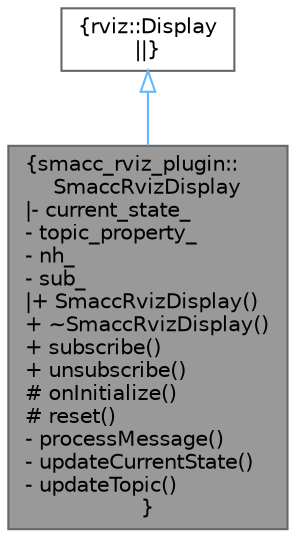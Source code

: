 digraph "smacc_rviz_plugin::SmaccRvizDisplay"
{
 // LATEX_PDF_SIZE
  bgcolor="transparent";
  edge [fontname=Helvetica,fontsize=10,labelfontname=Helvetica,labelfontsize=10];
  node [fontname=Helvetica,fontsize=10,shape=box,height=0.2,width=0.4];
  Node1 [label="{smacc_rviz_plugin::\lSmaccRvizDisplay\n|- current_state_\l- topic_property_\l- nh_\l- sub_\l|+ SmaccRvizDisplay()\l+ ~SmaccRvizDisplay()\l+ subscribe()\l+ unsubscribe()\l# onInitialize()\l# reset()\l- processMessage()\l- updateCurrentState()\l- updateTopic()\l}",height=0.2,width=0.4,color="gray40", fillcolor="grey60", style="filled", fontcolor="black",tooltip=" "];
  Node2 -> Node1 [dir="back",color="steelblue1",style="solid",arrowtail="onormal"];
  Node2 [label="{rviz::Display\n||}",height=0.2,width=0.4,color="gray40", fillcolor="white", style="filled",tooltip=" "];
}
